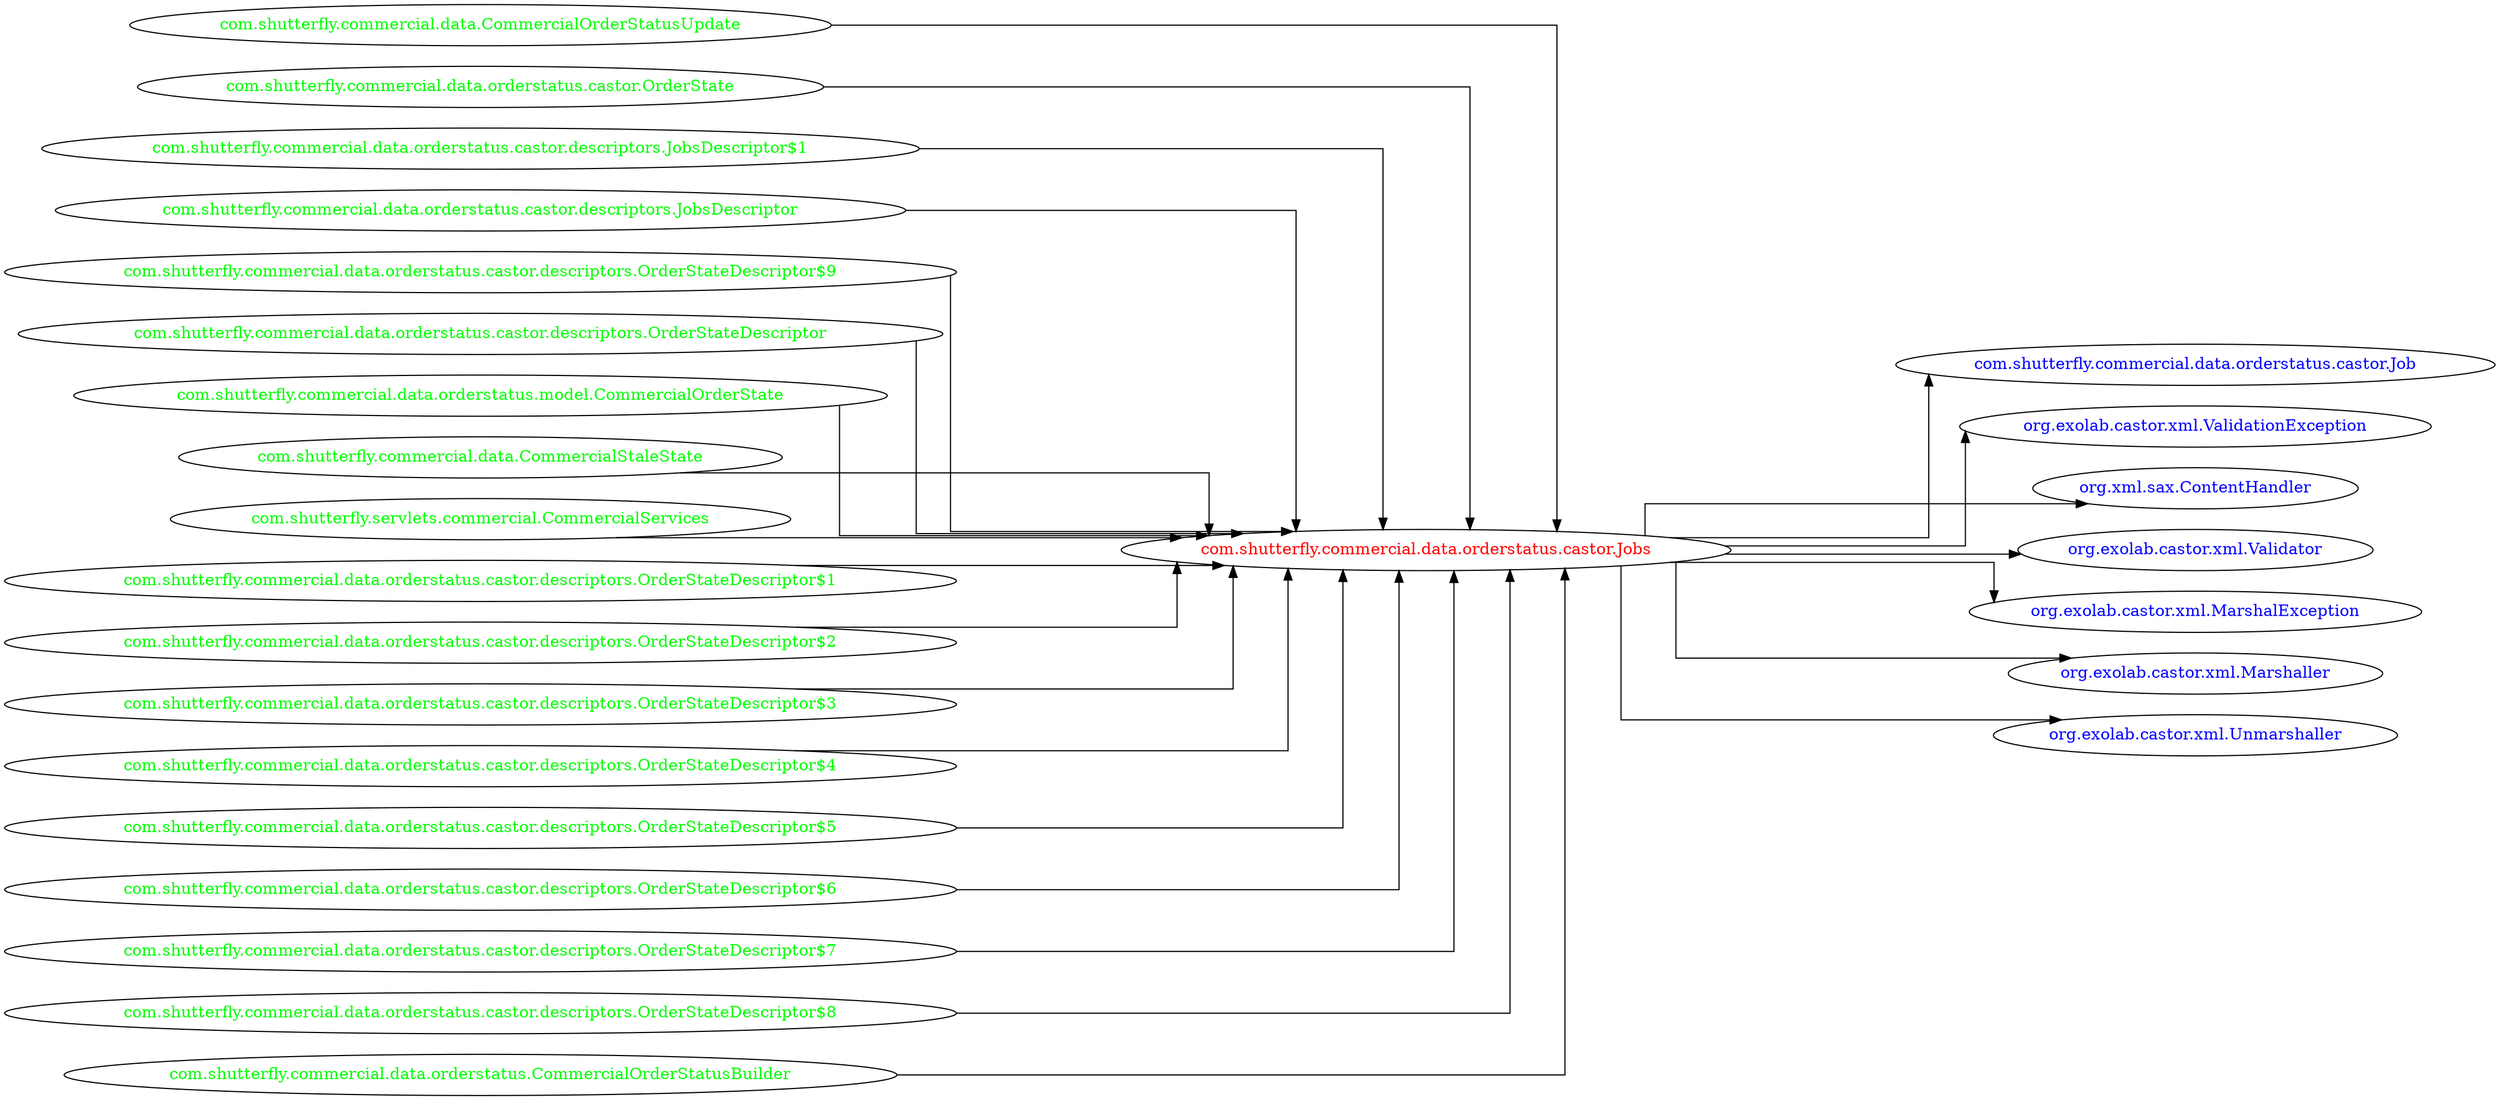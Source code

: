digraph dependencyGraph {
 concentrate=true;
 ranksep="2.0";
 rankdir="LR"; 
 splines="ortho";
"com.shutterfly.commercial.data.orderstatus.castor.Jobs" [fontcolor="red"];
"com.shutterfly.commercial.data.orderstatus.castor.Job" [ fontcolor="blue" ];
"com.shutterfly.commercial.data.orderstatus.castor.Jobs"->"com.shutterfly.commercial.data.orderstatus.castor.Job";
"org.exolab.castor.xml.ValidationException" [ fontcolor="blue" ];
"com.shutterfly.commercial.data.orderstatus.castor.Jobs"->"org.exolab.castor.xml.ValidationException";
"org.xml.sax.ContentHandler" [ fontcolor="blue" ];
"com.shutterfly.commercial.data.orderstatus.castor.Jobs"->"org.xml.sax.ContentHandler";
"org.exolab.castor.xml.Validator" [ fontcolor="blue" ];
"com.shutterfly.commercial.data.orderstatus.castor.Jobs"->"org.exolab.castor.xml.Validator";
"org.exolab.castor.xml.MarshalException" [ fontcolor="blue" ];
"com.shutterfly.commercial.data.orderstatus.castor.Jobs"->"org.exolab.castor.xml.MarshalException";
"org.exolab.castor.xml.Marshaller" [ fontcolor="blue" ];
"com.shutterfly.commercial.data.orderstatus.castor.Jobs"->"org.exolab.castor.xml.Marshaller";
"org.exolab.castor.xml.Unmarshaller" [ fontcolor="blue" ];
"com.shutterfly.commercial.data.orderstatus.castor.Jobs"->"org.exolab.castor.xml.Unmarshaller";
"com.shutterfly.commercial.data.CommercialOrderStatusUpdate" [ fontcolor="green" ];
"com.shutterfly.commercial.data.CommercialOrderStatusUpdate"->"com.shutterfly.commercial.data.orderstatus.castor.Jobs";
"com.shutterfly.commercial.data.orderstatus.castor.OrderState" [ fontcolor="green" ];
"com.shutterfly.commercial.data.orderstatus.castor.OrderState"->"com.shutterfly.commercial.data.orderstatus.castor.Jobs";
"com.shutterfly.commercial.data.orderstatus.castor.descriptors.JobsDescriptor$1" [ fontcolor="green" ];
"com.shutterfly.commercial.data.orderstatus.castor.descriptors.JobsDescriptor$1"->"com.shutterfly.commercial.data.orderstatus.castor.Jobs";
"com.shutterfly.commercial.data.orderstatus.castor.descriptors.JobsDescriptor" [ fontcolor="green" ];
"com.shutterfly.commercial.data.orderstatus.castor.descriptors.JobsDescriptor"->"com.shutterfly.commercial.data.orderstatus.castor.Jobs";
"com.shutterfly.commercial.data.orderstatus.castor.descriptors.OrderStateDescriptor$9" [ fontcolor="green" ];
"com.shutterfly.commercial.data.orderstatus.castor.descriptors.OrderStateDescriptor$9"->"com.shutterfly.commercial.data.orderstatus.castor.Jobs";
"com.shutterfly.commercial.data.orderstatus.castor.descriptors.OrderStateDescriptor" [ fontcolor="green" ];
"com.shutterfly.commercial.data.orderstatus.castor.descriptors.OrderStateDescriptor"->"com.shutterfly.commercial.data.orderstatus.castor.Jobs";
"com.shutterfly.commercial.data.orderstatus.model.CommercialOrderState" [ fontcolor="green" ];
"com.shutterfly.commercial.data.orderstatus.model.CommercialOrderState"->"com.shutterfly.commercial.data.orderstatus.castor.Jobs";
"com.shutterfly.commercial.data.CommercialStaleState" [ fontcolor="green" ];
"com.shutterfly.commercial.data.CommercialStaleState"->"com.shutterfly.commercial.data.orderstatus.castor.Jobs";
"com.shutterfly.servlets.commercial.CommercialServices" [ fontcolor="green" ];
"com.shutterfly.servlets.commercial.CommercialServices"->"com.shutterfly.commercial.data.orderstatus.castor.Jobs";
"com.shutterfly.commercial.data.orderstatus.castor.descriptors.OrderStateDescriptor$1" [ fontcolor="green" ];
"com.shutterfly.commercial.data.orderstatus.castor.descriptors.OrderStateDescriptor$1"->"com.shutterfly.commercial.data.orderstatus.castor.Jobs";
"com.shutterfly.commercial.data.orderstatus.castor.descriptors.OrderStateDescriptor$2" [ fontcolor="green" ];
"com.shutterfly.commercial.data.orderstatus.castor.descriptors.OrderStateDescriptor$2"->"com.shutterfly.commercial.data.orderstatus.castor.Jobs";
"com.shutterfly.commercial.data.orderstatus.castor.descriptors.OrderStateDescriptor$3" [ fontcolor="green" ];
"com.shutterfly.commercial.data.orderstatus.castor.descriptors.OrderStateDescriptor$3"->"com.shutterfly.commercial.data.orderstatus.castor.Jobs";
"com.shutterfly.commercial.data.orderstatus.castor.descriptors.OrderStateDescriptor$4" [ fontcolor="green" ];
"com.shutterfly.commercial.data.orderstatus.castor.descriptors.OrderStateDescriptor$4"->"com.shutterfly.commercial.data.orderstatus.castor.Jobs";
"com.shutterfly.commercial.data.orderstatus.castor.descriptors.OrderStateDescriptor$5" [ fontcolor="green" ];
"com.shutterfly.commercial.data.orderstatus.castor.descriptors.OrderStateDescriptor$5"->"com.shutterfly.commercial.data.orderstatus.castor.Jobs";
"com.shutterfly.commercial.data.orderstatus.castor.descriptors.OrderStateDescriptor$6" [ fontcolor="green" ];
"com.shutterfly.commercial.data.orderstatus.castor.descriptors.OrderStateDescriptor$6"->"com.shutterfly.commercial.data.orderstatus.castor.Jobs";
"com.shutterfly.commercial.data.orderstatus.castor.descriptors.OrderStateDescriptor$7" [ fontcolor="green" ];
"com.shutterfly.commercial.data.orderstatus.castor.descriptors.OrderStateDescriptor$7"->"com.shutterfly.commercial.data.orderstatus.castor.Jobs";
"com.shutterfly.commercial.data.orderstatus.castor.descriptors.OrderStateDescriptor$8" [ fontcolor="green" ];
"com.shutterfly.commercial.data.orderstatus.castor.descriptors.OrderStateDescriptor$8"->"com.shutterfly.commercial.data.orderstatus.castor.Jobs";
"com.shutterfly.commercial.data.orderstatus.CommercialOrderStatusBuilder" [ fontcolor="green" ];
"com.shutterfly.commercial.data.orderstatus.CommercialOrderStatusBuilder"->"com.shutterfly.commercial.data.orderstatus.castor.Jobs";
}
